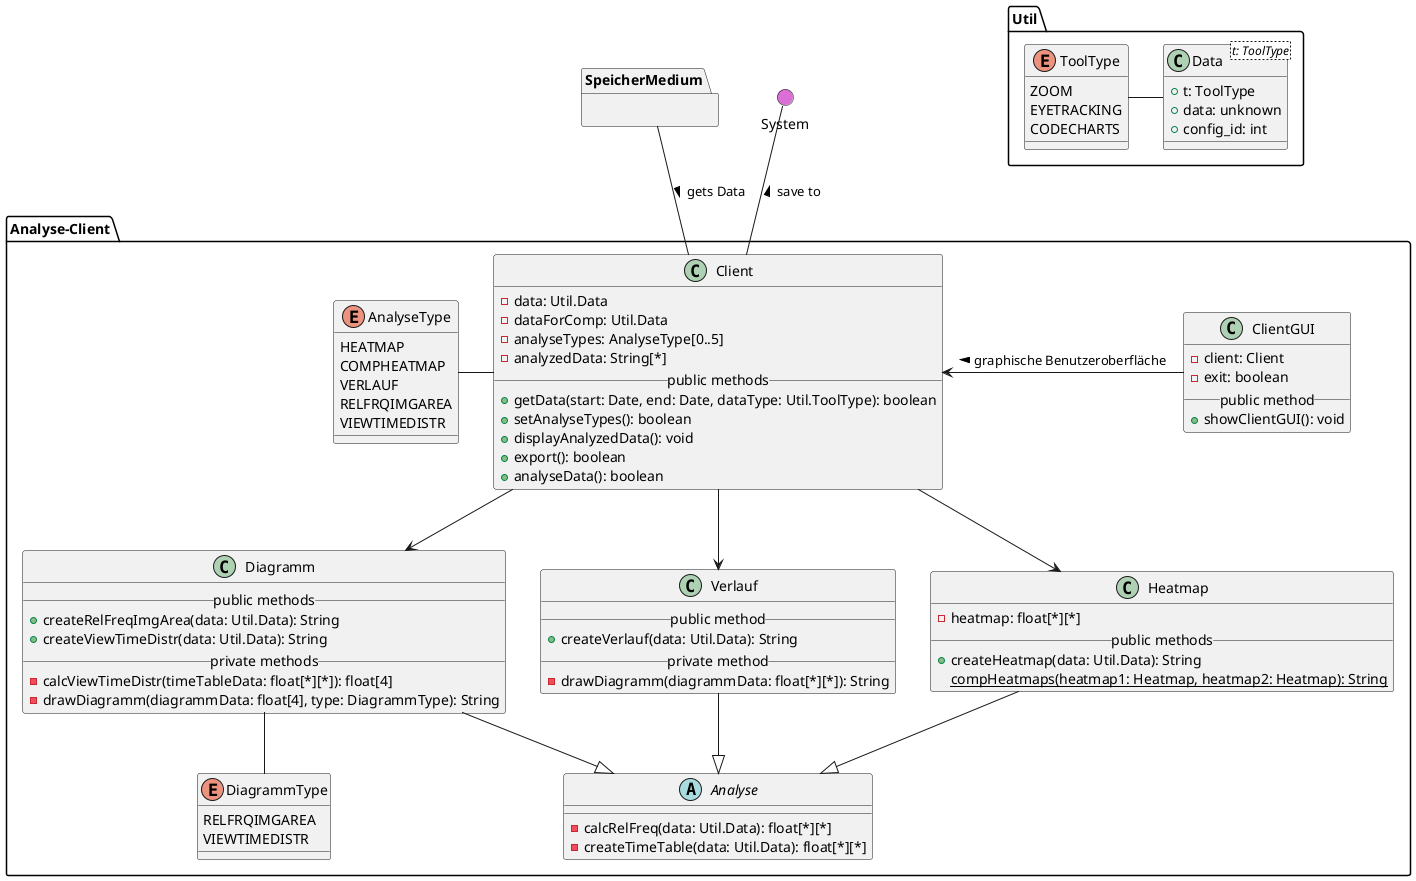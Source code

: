 @startuml analyseclient

' === ANALYSE CLIENT ===
package Analyse-Client{

    ' Client
    class Client {
        - data: Util.Data
        - dataForComp: Util.Data
        - analyseTypes: AnalyseType[0..5]
        - analyzedData: String[*]
        __public methods__
        + getData(start: Date, end: Date, dataType: Util.ToolType): boolean
        + setAnalyseTypes(): boolean
        + displayAnalyzedData(): void
        + export(): boolean
        + analyseData(): boolean
    }

    ' Analyse
    abstract Analyse {
        - calcRelFreq(data: Util.Data): float[*][*]
        - createTimeTable(data: Util.Data): float[*][*]
    }

    ' Heatmap
    class Heatmap {
        - heatmap: float[*][*]
        __public methods__
        + createHeatmap(data: Util.Data): String
        {static} compHeatmaps(heatmap1: Heatmap, heatmap2: Heatmap): String
    }

    ' Verlauf
    class Verlauf {
        __public method__
        + createVerlauf(data: Util.Data): String
        __private method__
        - drawDiagramm(diagrammData: float[*][*]): String
    }

    ' Diagramm
    class Diagramm {
        __public methods__
        + createRelFreqImgArea(data: Util.Data): String
        + createViewTimeDistr(data: Util.Data): String
        __private methods__
        - calcViewTimeDistr(timeTableData: float[*][*]): float[4]
        - drawDiagramm(diagrammData: float[4], type: DiagrammType): String
    }

    ' DiagrammType
    enum DiagrammType {
        RELFRQIMGAREA
        VIEWTIMEDISTR 
    }

    ' Type
    enum AnalyseType {
        HEATMAP
        COMPHEATMAP
        VERLAUF
        RELFRQIMGAREA
        VIEWTIMEDISTR
    }

    ' ClientGUI
    class ClientGUI {
        - client: Client
        - exit: boolean
        __public method__
        + showClientGUI(): void
    }

    ' Vererbung
    Analyse <|-u- Heatmap
    Analyse <|-u- Verlauf
    Analyse <|-u- Diagramm

    ' Interaktionen
    Client -d-> Heatmap
    Client -d-> Verlauf
    Client -d-> Diagramm
    Client -l- AnalyseType
    Client <-r- ClientGUI : < graphische Benutzeroberfläche
    Diagramm -- DiagrammType

}

' Blackbox
package SpeicherMedium {}

package Util {

    ' Typen der erhobenen Daten
    enum ToolType {
        ZOOM
        EYETRACKING
        CODECHARTS
    }

    ' Daten
    class Data<t: ToolType> {
        + t: ToolType
        + data: unknown
        + config_id: int
    }

    ' Interaktionen
    Data -l- ToolType
}

() System #DA70D5

' Interaktionen
Client -u- System: > save to
Client -u- SpeicherMedium : < gets Data

@enduml
